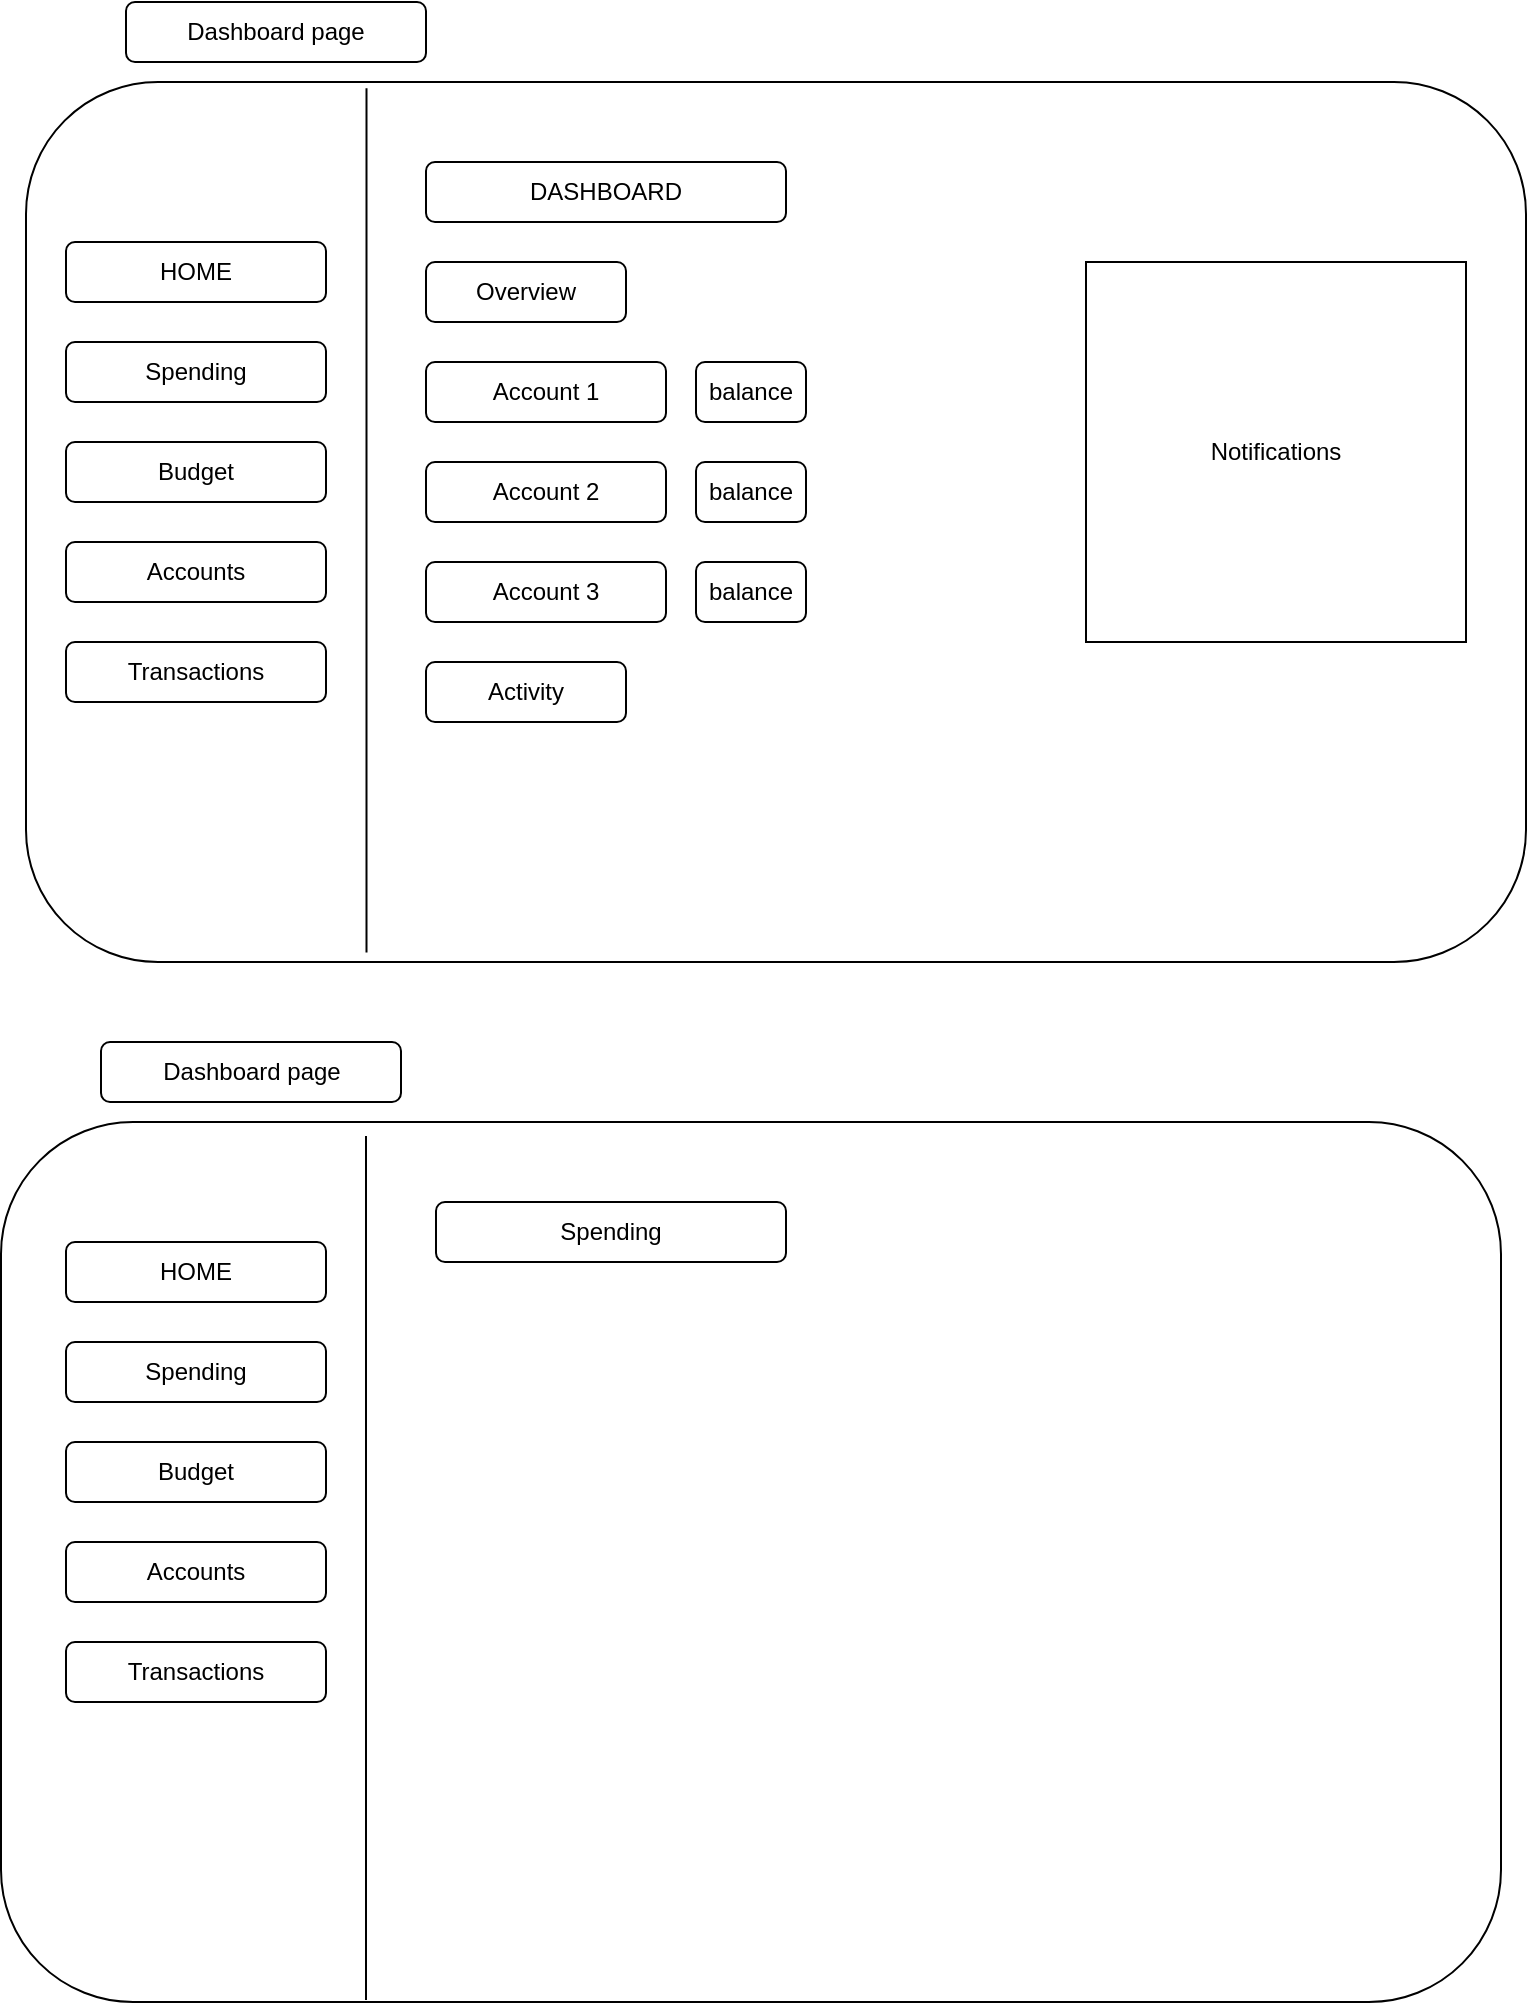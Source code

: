 <mxfile version="24.6.4" type="device">
  <diagram name="Page-1" id="ABRrR5z32ukW61zxp_ed">
    <mxGraphModel dx="1034" dy="557" grid="1" gridSize="10" guides="1" tooltips="1" connect="1" arrows="1" fold="1" page="1" pageScale="1" pageWidth="850" pageHeight="1100" math="0" shadow="0">
      <root>
        <mxCell id="0" />
        <mxCell id="1" parent="0" />
        <mxCell id="kagfz0QSjk8vlPQCIBLh-1" value="" style="rounded=1;whiteSpace=wrap;html=1;" vertex="1" parent="1">
          <mxGeometry x="30" y="40" width="750" height="440" as="geometry" />
        </mxCell>
        <mxCell id="kagfz0QSjk8vlPQCIBLh-2" value="Dashboard page" style="rounded=1;whiteSpace=wrap;html=1;" vertex="1" parent="1">
          <mxGeometry x="80" width="150" height="30" as="geometry" />
        </mxCell>
        <mxCell id="kagfz0QSjk8vlPQCIBLh-3" value="" style="endArrow=none;html=1;rounded=0;entryX=0.227;entryY=0.023;entryDx=0;entryDy=0;entryPerimeter=0;exitX=0.227;exitY=1.005;exitDx=0;exitDy=0;exitPerimeter=0;" edge="1" parent="1">
          <mxGeometry width="50" height="50" relative="1" as="geometry">
            <mxPoint x="200.25" y="475.2" as="sourcePoint" />
            <mxPoint x="200.25" y="43.12" as="targetPoint" />
          </mxGeometry>
        </mxCell>
        <mxCell id="kagfz0QSjk8vlPQCIBLh-4" value="Overview" style="rounded=1;whiteSpace=wrap;html=1;" vertex="1" parent="1">
          <mxGeometry x="230" y="130" width="100" height="30" as="geometry" />
        </mxCell>
        <mxCell id="kagfz0QSjk8vlPQCIBLh-5" value="Account 1" style="rounded=1;whiteSpace=wrap;html=1;" vertex="1" parent="1">
          <mxGeometry x="230" y="180" width="120" height="30" as="geometry" />
        </mxCell>
        <mxCell id="kagfz0QSjk8vlPQCIBLh-6" value="Account 2" style="rounded=1;whiteSpace=wrap;html=1;" vertex="1" parent="1">
          <mxGeometry x="230" y="230" width="120" height="30" as="geometry" />
        </mxCell>
        <mxCell id="kagfz0QSjk8vlPQCIBLh-7" value="Account 3" style="rounded=1;whiteSpace=wrap;html=1;" vertex="1" parent="1">
          <mxGeometry x="230" y="280" width="120" height="30" as="geometry" />
        </mxCell>
        <mxCell id="kagfz0QSjk8vlPQCIBLh-8" value="balance" style="rounded=1;whiteSpace=wrap;html=1;" vertex="1" parent="1">
          <mxGeometry x="365" y="180" width="55" height="30" as="geometry" />
        </mxCell>
        <mxCell id="kagfz0QSjk8vlPQCIBLh-10" value="balance" style="rounded=1;whiteSpace=wrap;html=1;" vertex="1" parent="1">
          <mxGeometry x="365" y="230" width="55" height="30" as="geometry" />
        </mxCell>
        <mxCell id="kagfz0QSjk8vlPQCIBLh-11" value="balance" style="rounded=1;whiteSpace=wrap;html=1;" vertex="1" parent="1">
          <mxGeometry x="365" y="280" width="55" height="30" as="geometry" />
        </mxCell>
        <mxCell id="kagfz0QSjk8vlPQCIBLh-13" value="HOME" style="rounded=1;whiteSpace=wrap;html=1;" vertex="1" parent="1">
          <mxGeometry x="50" y="120" width="130" height="30" as="geometry" />
        </mxCell>
        <mxCell id="kagfz0QSjk8vlPQCIBLh-14" value="Spending" style="rounded=1;whiteSpace=wrap;html=1;" vertex="1" parent="1">
          <mxGeometry x="50" y="170" width="130" height="30" as="geometry" />
        </mxCell>
        <mxCell id="kagfz0QSjk8vlPQCIBLh-15" value="Budget" style="rounded=1;whiteSpace=wrap;html=1;" vertex="1" parent="1">
          <mxGeometry x="50" y="220" width="130" height="30" as="geometry" />
        </mxCell>
        <mxCell id="kagfz0QSjk8vlPQCIBLh-16" value="Accounts" style="rounded=1;whiteSpace=wrap;html=1;" vertex="1" parent="1">
          <mxGeometry x="50" y="270" width="130" height="30" as="geometry" />
        </mxCell>
        <mxCell id="kagfz0QSjk8vlPQCIBLh-17" value="Transactions" style="rounded=1;whiteSpace=wrap;html=1;" vertex="1" parent="1">
          <mxGeometry x="50" y="320" width="130" height="30" as="geometry" />
        </mxCell>
        <mxCell id="kagfz0QSjk8vlPQCIBLh-18" value="DASHBOARD" style="rounded=1;whiteSpace=wrap;html=1;" vertex="1" parent="1">
          <mxGeometry x="230" y="80" width="180" height="30" as="geometry" />
        </mxCell>
        <mxCell id="kagfz0QSjk8vlPQCIBLh-20" value="Activity" style="rounded=1;whiteSpace=wrap;html=1;" vertex="1" parent="1">
          <mxGeometry x="230" y="330" width="100" height="30" as="geometry" />
        </mxCell>
        <mxCell id="kagfz0QSjk8vlPQCIBLh-21" value="Notifications" style="whiteSpace=wrap;html=1;aspect=fixed;" vertex="1" parent="1">
          <mxGeometry x="560" y="130" width="190" height="190" as="geometry" />
        </mxCell>
        <mxCell id="kagfz0QSjk8vlPQCIBLh-22" value="" style="rounded=1;whiteSpace=wrap;html=1;" vertex="1" parent="1">
          <mxGeometry x="17.5" y="560" width="750" height="440" as="geometry" />
        </mxCell>
        <mxCell id="kagfz0QSjk8vlPQCIBLh-23" value="Dashboard page" style="rounded=1;whiteSpace=wrap;html=1;" vertex="1" parent="1">
          <mxGeometry x="67.5" y="520" width="150" height="30" as="geometry" />
        </mxCell>
        <mxCell id="kagfz0QSjk8vlPQCIBLh-24" value="HOME" style="rounded=1;whiteSpace=wrap;html=1;" vertex="1" parent="1">
          <mxGeometry x="50" y="620" width="130" height="30" as="geometry" />
        </mxCell>
        <mxCell id="kagfz0QSjk8vlPQCIBLh-25" value="Spending" style="rounded=1;whiteSpace=wrap;html=1;" vertex="1" parent="1">
          <mxGeometry x="235" y="600" width="175" height="30" as="geometry" />
        </mxCell>
        <mxCell id="kagfz0QSjk8vlPQCIBLh-26" value="Budget" style="rounded=1;whiteSpace=wrap;html=1;" vertex="1" parent="1">
          <mxGeometry x="50" y="720" width="130" height="30" as="geometry" />
        </mxCell>
        <mxCell id="kagfz0QSjk8vlPQCIBLh-27" value="Accounts" style="rounded=1;whiteSpace=wrap;html=1;" vertex="1" parent="1">
          <mxGeometry x="50" y="770" width="130" height="30" as="geometry" />
        </mxCell>
        <mxCell id="kagfz0QSjk8vlPQCIBLh-28" value="Transactions" style="rounded=1;whiteSpace=wrap;html=1;" vertex="1" parent="1">
          <mxGeometry x="50" y="820" width="130" height="30" as="geometry" />
        </mxCell>
        <mxCell id="kagfz0QSjk8vlPQCIBLh-29" value="" style="endArrow=none;html=1;rounded=0;entryX=0.227;entryY=0.023;entryDx=0;entryDy=0;entryPerimeter=0;exitX=0.227;exitY=1.005;exitDx=0;exitDy=0;exitPerimeter=0;" edge="1" parent="1">
          <mxGeometry width="50" height="50" relative="1" as="geometry">
            <mxPoint x="200" y="999.04" as="sourcePoint" />
            <mxPoint x="200" y="566.96" as="targetPoint" />
          </mxGeometry>
        </mxCell>
        <mxCell id="kagfz0QSjk8vlPQCIBLh-30" value="Spending" style="rounded=1;whiteSpace=wrap;html=1;" vertex="1" parent="1">
          <mxGeometry x="50" y="670" width="130" height="30" as="geometry" />
        </mxCell>
      </root>
    </mxGraphModel>
  </diagram>
</mxfile>

